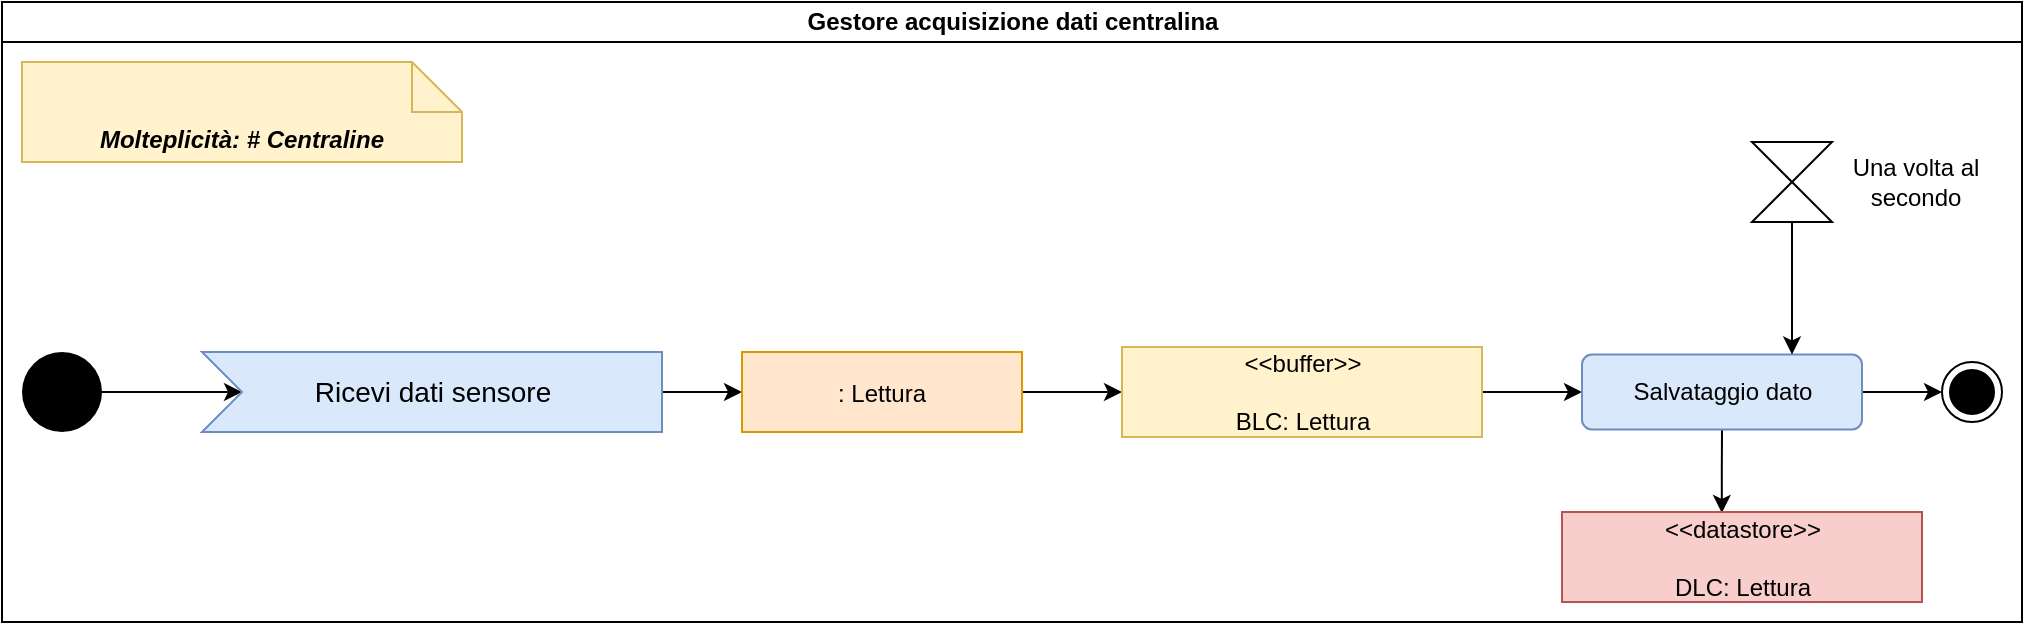 <mxfile version="20.3.0" type="device"><diagram id="prtHgNgQTEPvFCAcTncT" name="Page-1"><mxGraphModel dx="1422" dy="865" grid="1" gridSize="10" guides="1" tooltips="1" connect="1" arrows="1" fold="1" page="1" pageScale="1" pageWidth="827" pageHeight="1169" math="0" shadow="0"><root><mxCell id="0"/><mxCell id="1" parent="0"/><mxCell id="dNxyNK7c78bLwvsdeMH5-11" value="Gestore acquisizione dati centralina" style="swimlane;html=1;startSize=20;horizontal=1;containerType=tree;glass=0;" parent="1" vertex="1"><mxGeometry x="70" y="10" width="1010" height="310" as="geometry"/></mxCell><mxCell id="5extnensXVNufrZ29WrX-17" value="&lt;i&gt;&lt;b&gt;Molteplicità: # Centraline&lt;/b&gt;&lt;/i&gt;" style="shape=note2;boundedLbl=1;whiteSpace=wrap;html=1;size=25;verticalAlign=top;align=center;fillColor=#fff2cc;strokeColor=#d6b656;gradientColor=none;" parent="dNxyNK7c78bLwvsdeMH5-11" vertex="1"><mxGeometry x="10" y="30" width="220" height="50" as="geometry"/></mxCell><mxCell id="5extnensXVNufrZ29WrX-1" style="edgeStyle=orthogonalEdgeStyle;rounded=0;orthogonalLoop=1;jettySize=auto;html=1;entryX=0;entryY=0;entryDx=20;entryDy=20;entryPerimeter=0;" parent="1" source="5extnensXVNufrZ29WrX-2" target="5extnensXVNufrZ29WrX-4" edge="1"><mxGeometry relative="1" as="geometry"/></mxCell><mxCell id="5extnensXVNufrZ29WrX-2" value="" style="ellipse;fillColor=#000000;strokeColor=none;" parent="1" vertex="1"><mxGeometry x="80" y="185" width="40" height="40" as="geometry"/></mxCell><mxCell id="5extnensXVNufrZ29WrX-3" style="edgeStyle=orthogonalEdgeStyle;rounded=0;orthogonalLoop=1;jettySize=auto;html=1;entryX=0;entryY=0.5;entryDx=0;entryDy=0;exitX=0;exitY=0;exitDx=20;exitDy=20;exitPerimeter=0;" parent="1" source="5extnensXVNufrZ29WrX-4" target="5extnensXVNufrZ29WrX-6" edge="1"><mxGeometry relative="1" as="geometry"/></mxCell><mxCell id="5extnensXVNufrZ29WrX-4" value="Ricevi dati sensore" style="html=1;shape=mxgraph.infographic.ribbonSimple;notch1=20;notch2=0;align=center;verticalAlign=middle;fontSize=14;fontStyle=0;flipH=0;fillColor=#dae8fc;strokeColor=#6c8ebf;" parent="1" vertex="1"><mxGeometry x="170" y="185" width="230" height="40" as="geometry"/></mxCell><mxCell id="5extnensXVNufrZ29WrX-5" style="edgeStyle=orthogonalEdgeStyle;rounded=0;orthogonalLoop=1;jettySize=auto;html=1;entryX=0;entryY=0.5;entryDx=0;entryDy=0;" parent="1" source="5extnensXVNufrZ29WrX-6" target="5extnensXVNufrZ29WrX-8" edge="1"><mxGeometry relative="1" as="geometry"><mxPoint x="660" y="205" as="targetPoint"/></mxGeometry></mxCell><mxCell id="5extnensXVNufrZ29WrX-6" value=": Lettura" style="text;align=center;verticalAlign=middle;dashed=0;fillColor=#ffe6cc;strokeColor=#d79b00;" parent="1" vertex="1"><mxGeometry x="440" y="185" width="140" height="40" as="geometry"/></mxCell><mxCell id="5extnensXVNufrZ29WrX-7" value="" style="edgeStyle=orthogonalEdgeStyle;rounded=0;orthogonalLoop=1;jettySize=auto;html=1;" parent="1" source="5extnensXVNufrZ29WrX-8" target="5extnensXVNufrZ29WrX-11" edge="1"><mxGeometry relative="1" as="geometry"/></mxCell><mxCell id="5extnensXVNufrZ29WrX-8" value="&amp;lt;&amp;lt;buffer&amp;gt;&amp;gt;&lt;br&gt;&lt;br&gt;BLC: Lettura" style="text;html=1;align=center;verticalAlign=middle;dashed=0;fillColor=#fff2cc;strokeColor=#d6b656;" parent="1" vertex="1"><mxGeometry x="630" y="182.5" width="180" height="45" as="geometry"/></mxCell><mxCell id="5extnensXVNufrZ29WrX-9" style="edgeStyle=orthogonalEdgeStyle;rounded=0;orthogonalLoop=1;jettySize=auto;html=1;entryX=0;entryY=0.5;entryDx=0;entryDy=0;" parent="1" source="5extnensXVNufrZ29WrX-11" target="5extnensXVNufrZ29WrX-12" edge="1"><mxGeometry relative="1" as="geometry"/></mxCell><mxCell id="5extnensXVNufrZ29WrX-10" style="edgeStyle=orthogonalEdgeStyle;rounded=0;orthogonalLoop=1;jettySize=auto;html=1;endArrow=none;endFill=0;startArrow=classic;startFill=1;exitX=0.444;exitY=0.011;exitDx=0;exitDy=0;exitPerimeter=0;" parent="1" source="5extnensXVNufrZ29WrX-16" target="5extnensXVNufrZ29WrX-11" edge="1"><mxGeometry relative="1" as="geometry"/></mxCell><mxCell id="5extnensXVNufrZ29WrX-11" value="Salvataggio dato" style="html=1;align=center;verticalAlign=middle;rounded=1;absoluteArcSize=1;arcSize=10;dashed=0;fillColor=#dae8fc;strokeColor=#6c8ebf;" parent="1" vertex="1"><mxGeometry x="860" y="186.25" width="140" height="37.5" as="geometry"/></mxCell><mxCell id="5extnensXVNufrZ29WrX-12" value="" style="ellipse;html=1;shape=endState;fillColor=strokeColor;" parent="1" vertex="1"><mxGeometry x="1040" y="190" width="30" height="30" as="geometry"/></mxCell><mxCell id="5extnensXVNufrZ29WrX-13" style="edgeStyle=orthogonalEdgeStyle;rounded=0;orthogonalLoop=1;jettySize=auto;html=1;entryX=0.75;entryY=0;entryDx=0;entryDy=0;" parent="1" source="5extnensXVNufrZ29WrX-14" target="5extnensXVNufrZ29WrX-11" edge="1"><mxGeometry relative="1" as="geometry"/></mxCell><mxCell id="5extnensXVNufrZ29WrX-14" value="" style="shape=collate;whiteSpace=wrap;html=1;" parent="1" vertex="1"><mxGeometry x="945" y="80" width="40" height="40" as="geometry"/></mxCell><mxCell id="5extnensXVNufrZ29WrX-15" value="Una volta al secondo" style="text;html=1;strokeColor=none;fillColor=none;align=center;verticalAlign=middle;whiteSpace=wrap;rounded=0;" parent="1" vertex="1"><mxGeometry x="984" y="85" width="86" height="30" as="geometry"/></mxCell><mxCell id="5extnensXVNufrZ29WrX-16" value="&amp;lt;&amp;lt;datastore&amp;gt;&amp;gt;&lt;br&gt;&lt;br&gt;DLC: Lettura" style="text;html=1;align=center;verticalAlign=middle;dashed=0;fillColor=#f8cecc;strokeColor=#b85450;" parent="1" vertex="1"><mxGeometry x="850" y="265" width="180" height="45" as="geometry"/></mxCell></root></mxGraphModel></diagram></mxfile>